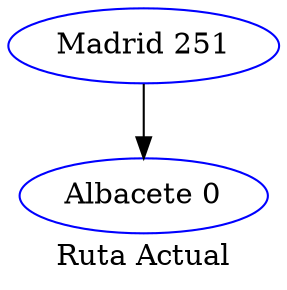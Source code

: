 digraph G { 
node [style=circle, color = blue];"Madrid 251" ->"Albacete 0"; label = "Ruta Actual";} 